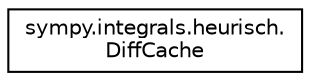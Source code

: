 digraph "Graphical Class Hierarchy"
{
 // LATEX_PDF_SIZE
  edge [fontname="Helvetica",fontsize="10",labelfontname="Helvetica",labelfontsize="10"];
  node [fontname="Helvetica",fontsize="10",shape=record];
  rankdir="LR";
  Node0 [label="sympy.integrals.heurisch.\lDiffCache",height=0.2,width=0.4,color="black", fillcolor="white", style="filled",URL="$classsympy_1_1integrals_1_1heurisch_1_1DiffCache.html",tooltip=" "];
}
